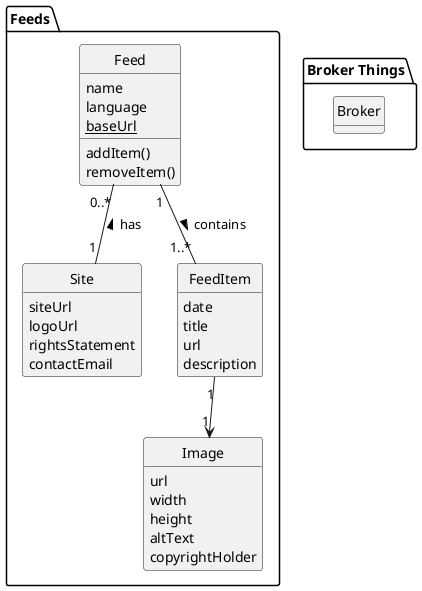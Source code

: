 @startuml

skinparam monochrome true

package Feeds {
    class Feed {
        name
        language
        {static} baseUrl
        addItem()
        removeItem()
    }

    class Site {
        siteUrl
        logoUrl
        rightsStatement
        contactEmail
    }

    class FeedItem {
        date
        title
        url
        description
    }

    class Image {
        url
        width
        height
        altText
        copyrightHolder
    }
}

package "Broker Things" {
    class Broker
}

Feed "0..*" -- "1" Site : has <
Feed "1" -- "1..*" FeedItem : contains >
FeedItem "1" --> "1" Image

hide circle
hide empty methods

@enduml

